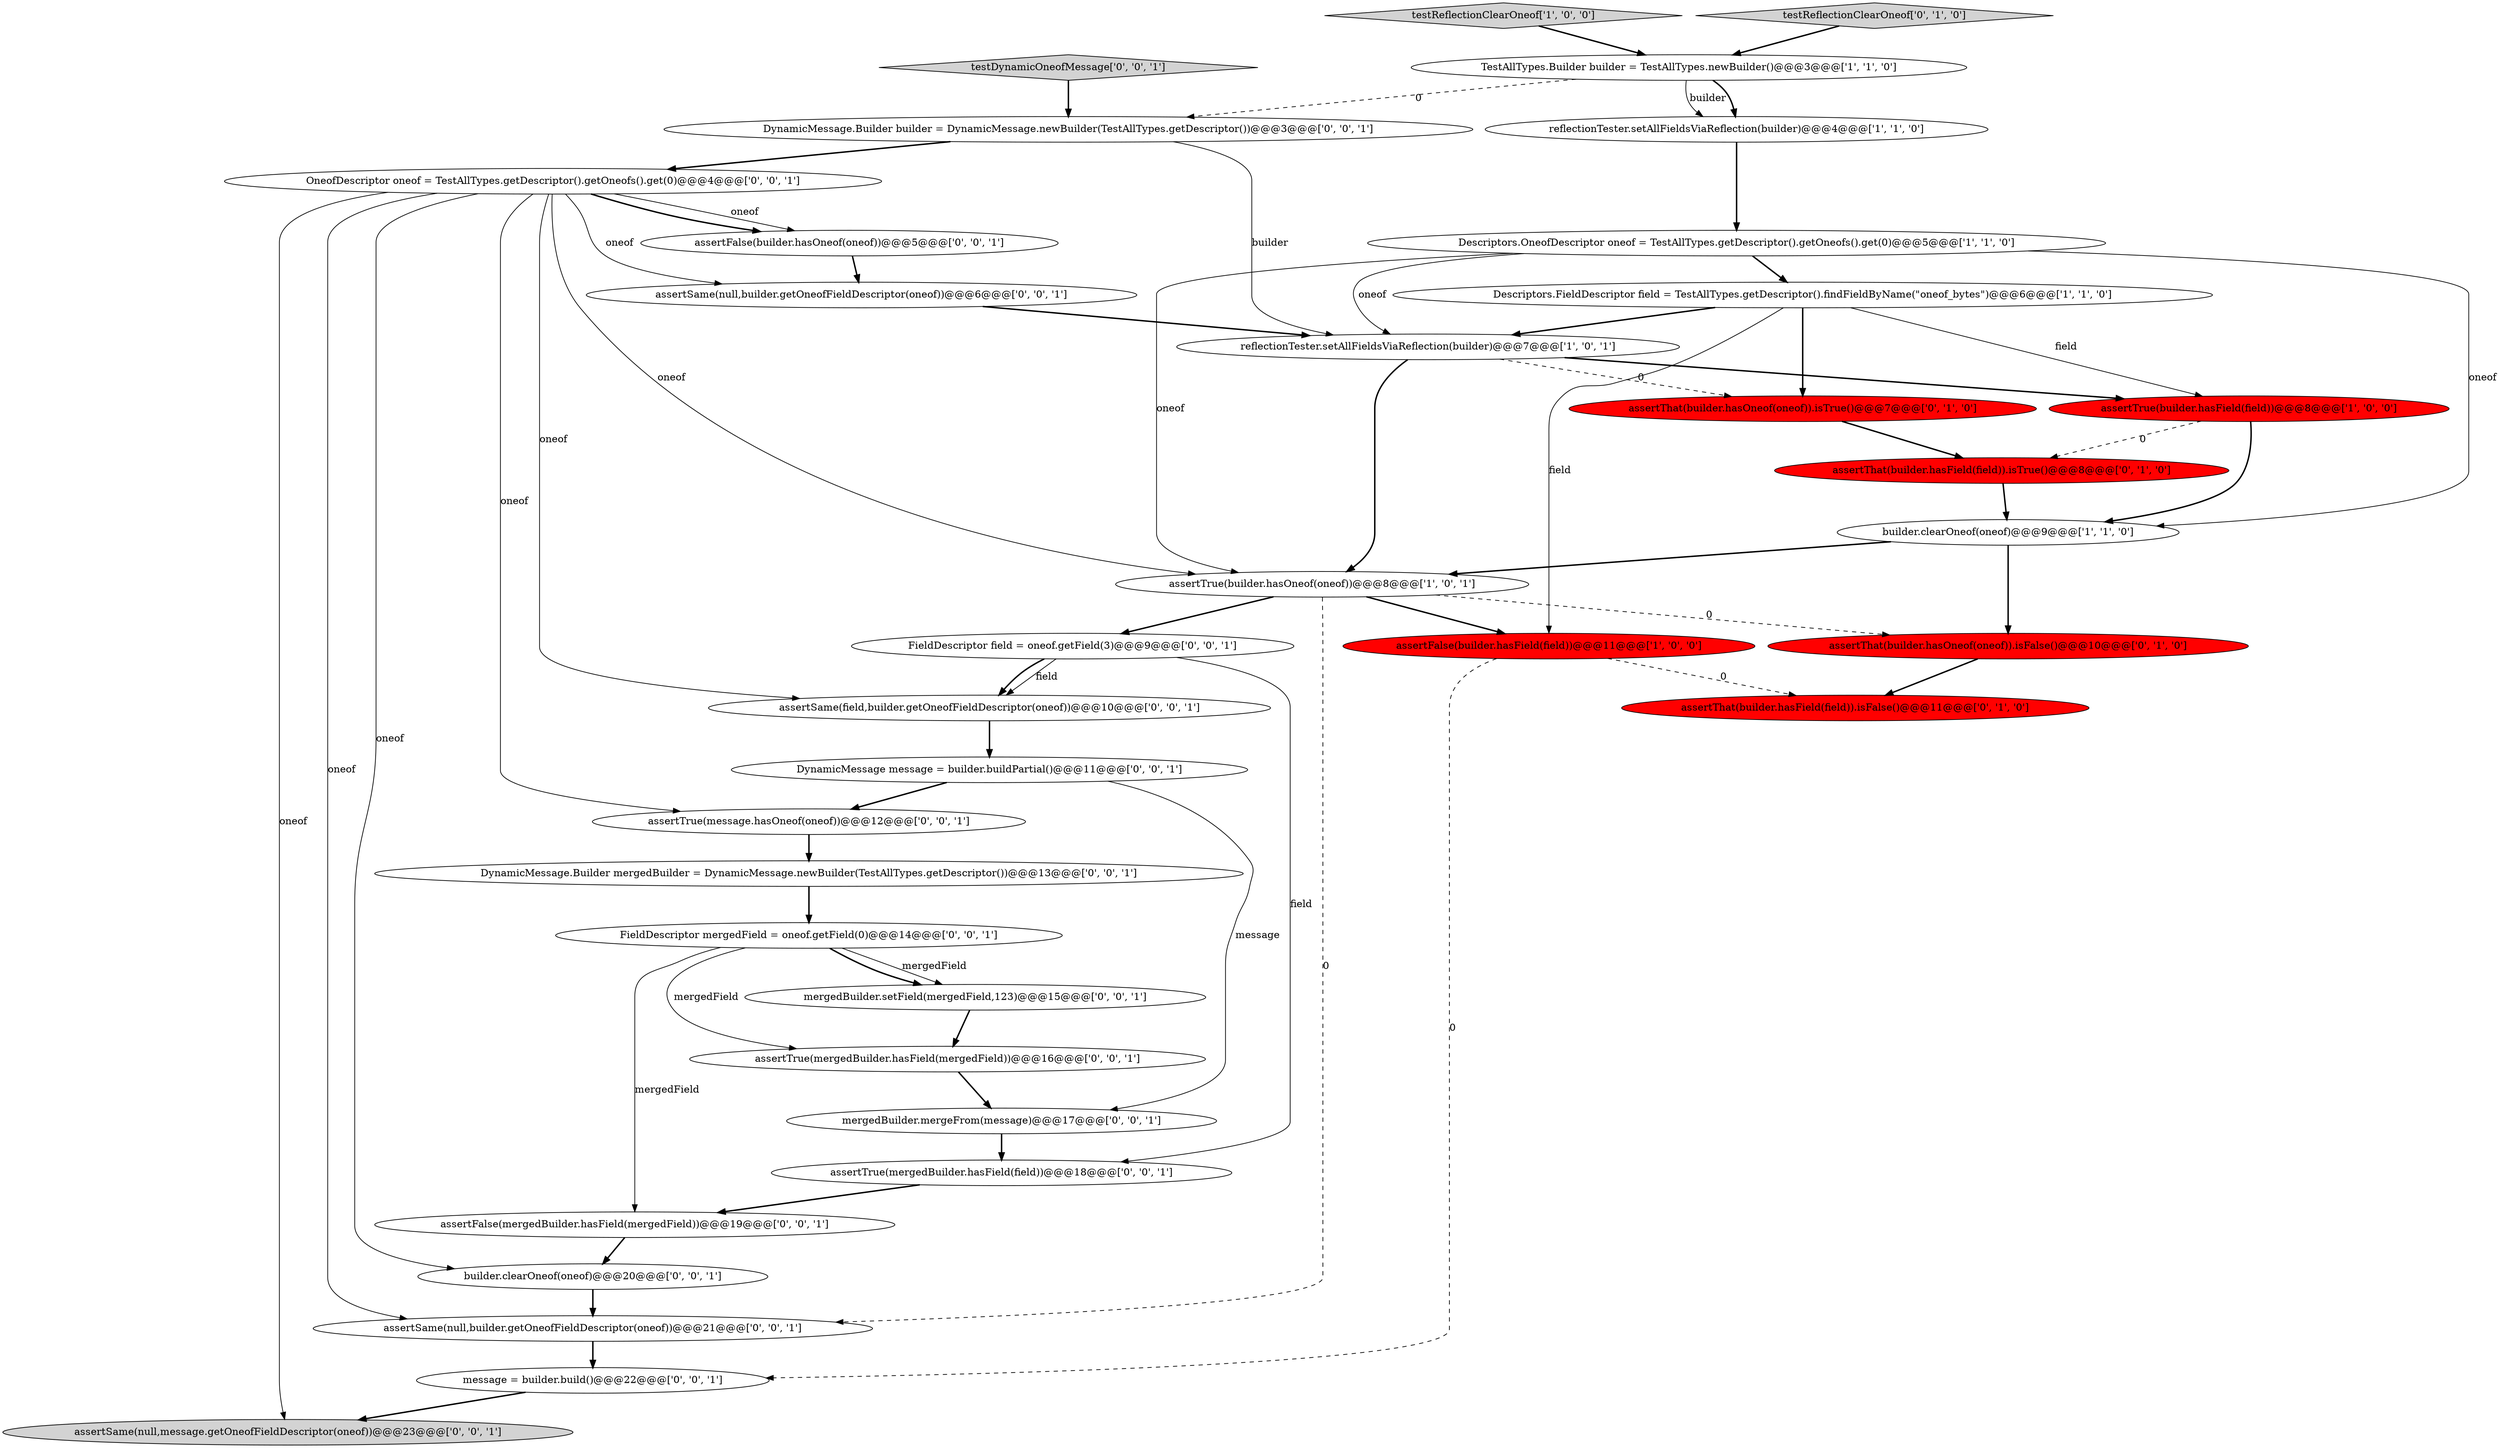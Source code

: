 digraph {
11 [style = filled, label = "assertThat(builder.hasField(field)).isTrue()@@@8@@@['0', '1', '0']", fillcolor = red, shape = ellipse image = "AAA1AAABBB2BBB"];
15 [style = filled, label = "assertTrue(message.hasOneof(oneof))@@@12@@@['0', '0', '1']", fillcolor = white, shape = ellipse image = "AAA0AAABBB3BBB"];
32 [style = filled, label = "assertSame(null,builder.getOneofFieldDescriptor(oneof))@@@21@@@['0', '0', '1']", fillcolor = white, shape = ellipse image = "AAA0AAABBB3BBB"];
0 [style = filled, label = "reflectionTester.setAllFieldsViaReflection(builder)@@@4@@@['1', '1', '0']", fillcolor = white, shape = ellipse image = "AAA0AAABBB1BBB"];
7 [style = filled, label = "testReflectionClearOneof['1', '0', '0']", fillcolor = lightgray, shape = diamond image = "AAA0AAABBB1BBB"];
8 [style = filled, label = "TestAllTypes.Builder builder = TestAllTypes.newBuilder()@@@3@@@['1', '1', '0']", fillcolor = white, shape = ellipse image = "AAA0AAABBB1BBB"];
2 [style = filled, label = "Descriptors.OneofDescriptor oneof = TestAllTypes.getDescriptor().getOneofs().get(0)@@@5@@@['1', '1', '0']", fillcolor = white, shape = ellipse image = "AAA0AAABBB1BBB"];
13 [style = filled, label = "assertThat(builder.hasField(field)).isFalse()@@@11@@@['0', '1', '0']", fillcolor = red, shape = ellipse image = "AAA1AAABBB2BBB"];
4 [style = filled, label = "assertTrue(builder.hasField(field))@@@8@@@['1', '0', '0']", fillcolor = red, shape = ellipse image = "AAA1AAABBB1BBB"];
18 [style = filled, label = "assertTrue(mergedBuilder.hasField(mergedField))@@@16@@@['0', '0', '1']", fillcolor = white, shape = ellipse image = "AAA0AAABBB3BBB"];
5 [style = filled, label = "builder.clearOneof(oneof)@@@9@@@['1', '1', '0']", fillcolor = white, shape = ellipse image = "AAA0AAABBB1BBB"];
19 [style = filled, label = "DynamicMessage message = builder.buildPartial()@@@11@@@['0', '0', '1']", fillcolor = white, shape = ellipse image = "AAA0AAABBB3BBB"];
24 [style = filled, label = "builder.clearOneof(oneof)@@@20@@@['0', '0', '1']", fillcolor = white, shape = ellipse image = "AAA0AAABBB3BBB"];
27 [style = filled, label = "assertFalse(mergedBuilder.hasField(mergedField))@@@19@@@['0', '0', '1']", fillcolor = white, shape = ellipse image = "AAA0AAABBB3BBB"];
21 [style = filled, label = "message = builder.build()@@@22@@@['0', '0', '1']", fillcolor = white, shape = ellipse image = "AAA0AAABBB3BBB"];
1 [style = filled, label = "Descriptors.FieldDescriptor field = TestAllTypes.getDescriptor().findFieldByName(\"oneof_bytes\")@@@6@@@['1', '1', '0']", fillcolor = white, shape = ellipse image = "AAA0AAABBB1BBB"];
23 [style = filled, label = "mergedBuilder.mergeFrom(message)@@@17@@@['0', '0', '1']", fillcolor = white, shape = ellipse image = "AAA0AAABBB3BBB"];
3 [style = filled, label = "assertTrue(builder.hasOneof(oneof))@@@8@@@['1', '0', '1']", fillcolor = white, shape = ellipse image = "AAA0AAABBB1BBB"];
10 [style = filled, label = "assertThat(builder.hasOneof(oneof)).isFalse()@@@10@@@['0', '1', '0']", fillcolor = red, shape = ellipse image = "AAA1AAABBB2BBB"];
33 [style = filled, label = "assertFalse(builder.hasOneof(oneof))@@@5@@@['0', '0', '1']", fillcolor = white, shape = ellipse image = "AAA0AAABBB3BBB"];
6 [style = filled, label = "assertFalse(builder.hasField(field))@@@11@@@['1', '0', '0']", fillcolor = red, shape = ellipse image = "AAA1AAABBB1BBB"];
16 [style = filled, label = "DynamicMessage.Builder builder = DynamicMessage.newBuilder(TestAllTypes.getDescriptor())@@@3@@@['0', '0', '1']", fillcolor = white, shape = ellipse image = "AAA0AAABBB3BBB"];
17 [style = filled, label = "OneofDescriptor oneof = TestAllTypes.getDescriptor().getOneofs().get(0)@@@4@@@['0', '0', '1']", fillcolor = white, shape = ellipse image = "AAA0AAABBB3BBB"];
9 [style = filled, label = "reflectionTester.setAllFieldsViaReflection(builder)@@@7@@@['1', '0', '1']", fillcolor = white, shape = ellipse image = "AAA0AAABBB1BBB"];
34 [style = filled, label = "assertSame(null,message.getOneofFieldDescriptor(oneof))@@@23@@@['0', '0', '1']", fillcolor = lightgray, shape = ellipse image = "AAA0AAABBB3BBB"];
20 [style = filled, label = "FieldDescriptor mergedField = oneof.getField(0)@@@14@@@['0', '0', '1']", fillcolor = white, shape = ellipse image = "AAA0AAABBB3BBB"];
14 [style = filled, label = "testReflectionClearOneof['0', '1', '0']", fillcolor = lightgray, shape = diamond image = "AAA0AAABBB2BBB"];
28 [style = filled, label = "testDynamicOneofMessage['0', '0', '1']", fillcolor = lightgray, shape = diamond image = "AAA0AAABBB3BBB"];
12 [style = filled, label = "assertThat(builder.hasOneof(oneof)).isTrue()@@@7@@@['0', '1', '0']", fillcolor = red, shape = ellipse image = "AAA1AAABBB2BBB"];
26 [style = filled, label = "assertSame(null,builder.getOneofFieldDescriptor(oneof))@@@6@@@['0', '0', '1']", fillcolor = white, shape = ellipse image = "AAA0AAABBB3BBB"];
25 [style = filled, label = "assertTrue(mergedBuilder.hasField(field))@@@18@@@['0', '0', '1']", fillcolor = white, shape = ellipse image = "AAA0AAABBB3BBB"];
30 [style = filled, label = "assertSame(field,builder.getOneofFieldDescriptor(oneof))@@@10@@@['0', '0', '1']", fillcolor = white, shape = ellipse image = "AAA0AAABBB3BBB"];
29 [style = filled, label = "mergedBuilder.setField(mergedField,123)@@@15@@@['0', '0', '1']", fillcolor = white, shape = ellipse image = "AAA0AAABBB3BBB"];
22 [style = filled, label = "DynamicMessage.Builder mergedBuilder = DynamicMessage.newBuilder(TestAllTypes.getDescriptor())@@@13@@@['0', '0', '1']", fillcolor = white, shape = ellipse image = "AAA0AAABBB3BBB"];
31 [style = filled, label = "FieldDescriptor field = oneof.getField(3)@@@9@@@['0', '0', '1']", fillcolor = white, shape = ellipse image = "AAA0AAABBB3BBB"];
5->3 [style = bold, label=""];
6->21 [style = dashed, label="0"];
5->10 [style = bold, label=""];
23->25 [style = bold, label=""];
17->26 [style = solid, label="oneof"];
8->16 [style = dashed, label="0"];
31->30 [style = solid, label="field"];
17->33 [style = solid, label="oneof"];
32->21 [style = bold, label=""];
2->3 [style = solid, label="oneof"];
2->9 [style = solid, label="oneof"];
20->29 [style = solid, label="mergedField"];
18->23 [style = bold, label=""];
20->29 [style = bold, label=""];
19->23 [style = solid, label="message"];
3->31 [style = bold, label=""];
2->1 [style = bold, label=""];
9->4 [style = bold, label=""];
0->2 [style = bold, label=""];
24->32 [style = bold, label=""];
12->11 [style = bold, label=""];
17->24 [style = solid, label="oneof"];
21->34 [style = bold, label=""];
17->34 [style = solid, label="oneof"];
3->6 [style = bold, label=""];
20->18 [style = solid, label="mergedField"];
26->9 [style = bold, label=""];
17->33 [style = bold, label=""];
16->17 [style = bold, label=""];
1->4 [style = solid, label="field"];
7->8 [style = bold, label=""];
28->16 [style = bold, label=""];
1->9 [style = bold, label=""];
17->32 [style = solid, label="oneof"];
33->26 [style = bold, label=""];
15->22 [style = bold, label=""];
29->18 [style = bold, label=""];
8->0 [style = solid, label="builder"];
8->0 [style = bold, label=""];
25->27 [style = bold, label=""];
30->19 [style = bold, label=""];
11->5 [style = bold, label=""];
6->13 [style = dashed, label="0"];
10->13 [style = bold, label=""];
22->20 [style = bold, label=""];
20->27 [style = solid, label="mergedField"];
17->30 [style = solid, label="oneof"];
31->30 [style = bold, label=""];
1->12 [style = bold, label=""];
17->15 [style = solid, label="oneof"];
2->5 [style = solid, label="oneof"];
9->3 [style = bold, label=""];
27->24 [style = bold, label=""];
17->3 [style = solid, label="oneof"];
14->8 [style = bold, label=""];
9->12 [style = dashed, label="0"];
31->25 [style = solid, label="field"];
3->10 [style = dashed, label="0"];
4->11 [style = dashed, label="0"];
19->15 [style = bold, label=""];
3->32 [style = dashed, label="0"];
4->5 [style = bold, label=""];
16->9 [style = solid, label="builder"];
1->6 [style = solid, label="field"];
}
